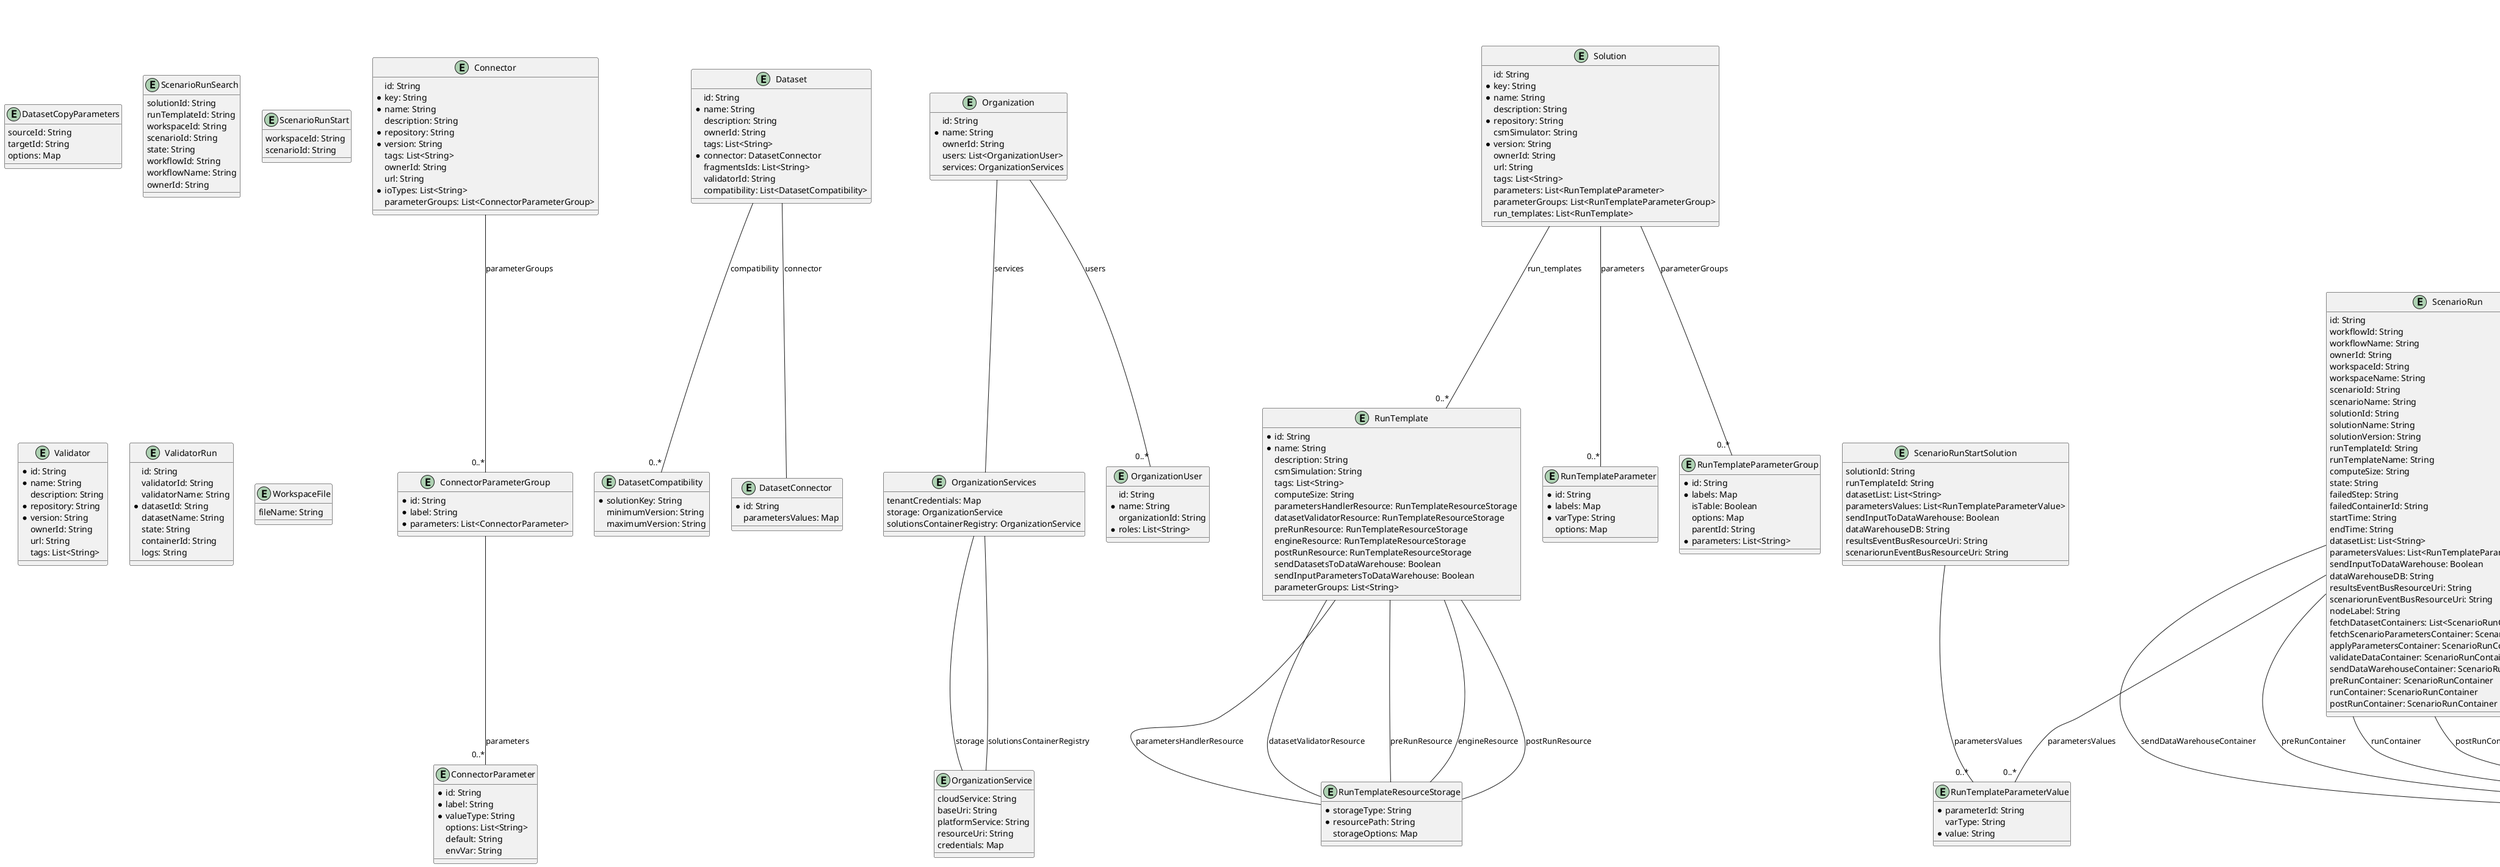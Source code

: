 @startuml

title Cosmo Tech Plaform API Schemas Diagram

entity Connector { 
    id: String
    * key: String
    * name: String
    description: String
    * repository: String
    * version: String
    tags: List<String>
    ownerId: String
    url: String
    * ioTypes: List<String>
    parameterGroups: List<ConnectorParameterGroup>
}

entity ConnectorParameter { 
    * id: String
    * label: String
    * valueType: String
    options: List<String>
    default: String
    envVar: String
}

entity ConnectorParameterGroup { 
    * id: String
    * label: String
    * parameters: List<ConnectorParameter>
}

entity Dataset { 
    id: String
    * name: String
    description: String
    ownerId: String
    tags: List<String>
    * connector: DatasetConnector
    fragmentsIds: List<String>
    validatorId: String
    compatibility: List<DatasetCompatibility>
}

entity DatasetCompatibility { 
    * solutionKey: String
    minimumVersion: String
    maximumVersion: String
}

entity DatasetConnector { 
    * id: String
    parametersValues: Map
}

entity DatasetCopyParameters { 
    sourceId: String
    targetId: String
    options: Map
}

entity Organization { 
    id: String
    * name: String
    ownerId: String
    users: List<OrganizationUser>
    services: OrganizationServices
}

entity OrganizationService { 
    cloudService: String
    baseUri: String
    platformService: String
    resourceUri: String
    credentials: Map
}

entity OrganizationServices { 
    tenantCredentials: Map
    storage: OrganizationService
    solutionsContainerRegistry: OrganizationService
}

entity OrganizationUser { 
    id: String
    * name: String
    organizationId: String
    * roles: List<String>
}

entity RunTemplate { 
    * id: String
    * name: String
    description: String
    csmSimulation: String
    tags: List<String>
    computeSize: String
    parametersHandlerResource: RunTemplateResourceStorage
    datasetValidatorResource: RunTemplateResourceStorage
    preRunResource: RunTemplateResourceStorage
    engineResource: RunTemplateResourceStorage
    postRunResource: RunTemplateResourceStorage
    sendDatasetsToDataWarehouse: Boolean
    sendInputParametersToDataWarehouse: Boolean
    parameterGroups: List<String>
}

entity RunTemplateParameter { 
    * id: String
    * labels: Map
    * varType: String
    options: Map
}

entity RunTemplateParameterGroup { 
    * id: String
    * labels: Map
    isTable: Boolean
    options: Map
    parentId: String
    * parameters: List<String>
}

entity RunTemplateParameterValue { 
    * parameterId: String
    varType: String
    * value: String
}

entity RunTemplateResourceStorage { 
    * storageType: String
    * resourcePath: String
    storageOptions: Map
}

entity Scenario { 
    id: String
    * name: String
    description: String
    tags: List<String>
    parentId: String
    ownerId: String
    solutionId: String
    runTemplateId: String
    users: List<ScenarioUser>
    state: String
    creationDate: String
    ownerName: String
    solutionName: String
    runTemplateName: String
    datasetList: List<String>
    parametersValues: List<ScenarioRunTemplateParameterValue>
}

entity ScenarioChangedParameterValue { 
    parameterId: String
    varType: String
    value: String
    comparedValue: String
}

entity ScenarioComparisonResult { 
    scenarioId: String
    comparedScenarioId: String
    changedValues: List<ScenarioChangedParameterValue>
}

entity ScenarioRun { 
    id: String
    workflowId: String
    workflowName: String
    ownerId: String
    workspaceId: String
    workspaceName: String
    scenarioId: String
    scenarioName: String
    solutionId: String
    solutionName: String
    solutionVersion: String
    runTemplateId: String
    runTemplateName: String
    computeSize: String
    state: String
    failedStep: String
    failedContainerId: String
    startTime: String
    endTime: String
    datasetList: List<String>
    parametersValues: List<RunTemplateParameterValue>
    sendInputToDataWarehouse: Boolean
    dataWarehouseDB: String
    resultsEventBusResourceUri: String
    scenariorunEventBusResourceUri: String
    nodeLabel: String
    fetchDatasetContainers: List<ScenarioRunContainer>
    fetchScenarioParametersContainer: ScenarioRunContainer
    applyParametersContainer: ScenarioRunContainer
    validateDataContainer: ScenarioRunContainer
    sendDataWarehouseContainer: ScenarioRunContainer
    preRunContainer: ScenarioRunContainer
    runContainer: ScenarioRunContainer
    postRunContainer: ScenarioRunContainer
}

entity ScenarioRunContainer { 
    id: String
    envVars: Map
    image: String
    runArgs: List<String>
}

entity ScenarioRunContainerLog { 
    timeGenerated: String
    entrySource: String
    logEntry: String
}

entity ScenarioRunContainerLogs { 
    container: ScenarioRunContainer
    computer: String
    logs: List<ScenarioRunContainerLog>
    textLog: String
}

entity ScenarioRunLogs { 
    scenariorunId: String
    options: ScenarioRunLogsOptions
    fetchDatasetLogs: List<ScenarioRunContainerLogs>
    fetchScenarioParametersLog: ScenarioRunContainerLogs
    applyParametersLogs: ScenarioRunContainerLogs
    validateDataLogs: ScenarioRunContainerLogs
    sendDataWarehouseLogs: ScenarioRunContainerLogs
    preRunLogs: ScenarioRunContainerLogs
    runLogs: ScenarioRunContainerLogs
    postRunLogs: ScenarioRunContainerLogs
}

entity ScenarioRunLogsOptions { 
    containerIds: List<String>
    plainText: Boolean
}

entity ScenarioRunSearch { 
    solutionId: String
    runTemplateId: String
    workspaceId: String
    scenarioId: String
    state: String
    workflowId: String
    workflowName: String
    ownerId: String
}

entity ScenarioRunStart { 
    workspaceId: String
    scenarioId: String
}

entity ScenarioRunStartContainers { 
    nodeLabel: String
    fetchDatasetContainers: List<ScenarioRunContainer>
    fetchScenarioParametersContainer: ScenarioRunContainer
    applyParametersContainer: ScenarioRunContainer
    validateDataContainer: ScenarioRunContainer
    sendDataWarehouseContainer: ScenarioRunContainer
    preRunContainer: ScenarioRunContainer
    runContainer: ScenarioRunContainer
    postRunContainer: ScenarioRunContainer
}

entity ScenarioRunStartSolution { 
    solutionId: String
    runTemplateId: String
    datasetList: List<String>
    parametersValues: List<RunTemplateParameterValue>
    sendInputToDataWarehouse: Boolean
    dataWarehouseDB: String
    resultsEventBusResourceUri: String
    scenariorunEventBusResourceUri: String
}

entity ScenarioRunTemplateParameterValue { 
    * parameterId: String
    varType: String
    * value: String
    isInherited: String
}

entity ScenarioUser { 
    * id: String
    name: String
    * roles: String
}

entity Solution { 
    id: String
    * key: String
    * name: String
    description: String
    * repository: String
    csmSimulator: String
    * version: String
    ownerId: String
    url: String
    tags: List<String>
    parameters: List<RunTemplateParameter>
    parameterGroups: List<RunTemplateParameterGroup>
    run_templates: List<RunTemplate>
}

entity User { 
    id: String
    * name: String
    * platformRoles: List<String>
    organizations: List<UserOrganization>
}

entity UserOrganization { 
    id: String
    name: String
    roles: List<String>
    workspaces: List<UserWorkspace>
}

entity UserWorkspace { 
    id: String
    name: String
    roles: List<String>
}

entity Validator { 
    * id: String
    * name: String
    description: String
    * repository: String
    * version: String
    ownerId: String
    url: String
    tags: List<String>
}

entity ValidatorRun { 
    id: String
    validatorId: String
    validatorName: String
    * datasetId: String
    datasetName: String
    state: String
    containerId: String
    logs: String
}

entity Workspace { 
    id: String
    * name: String
    description: String
    version: String
    tags: List<String>
    ownerId: String
    * solution: WorkspaceSolution
    users: List<WorkspaceUser>
    webApp: WorkspaceWebApp
    services: WorkspaceServices
    sendInputToDataWarehouse: Boolean
}

entity WorkspaceFile { 
    fileName: String
}

entity WorkspaceService { 
    cloudService: String
    baseUri: String
    platformService: String
    resourceUri: String
    credentials: Map
}

entity WorkspaceServices { 
    tenantCredentials: Map
    resultsEventBus: WorkspaceService
    scenariorunEventBus: WorkspaceService
    dataWarehouse: WorkspaceService
    storage: WorkspaceService
}

entity WorkspaceSolution { 
    * solutionId: String
    runTemplateFilter: List<String>
    defaultRunTemplateDataset: Map
}

entity WorkspaceUser { 
    * id: String
    name: String
    * roles: List<String>
}

entity WorkspaceWebApp { 
    * url: String
    iframes: Map
    options: Map
}


Connector -- "0..*" ConnectorParameterGroup : parameterGroups
Organization -- "0..*" OrganizationUser : users
Organization -- OrganizationServices : services
User -- "0..*" UserOrganization : organizations
ScenarioRunStartSolution -- "0..*" RunTemplateParameterValue : parametersValues
RunTemplate -- RunTemplateResourceStorage : parametersHandlerResource
RunTemplate -- RunTemplateResourceStorage : datasetValidatorResource
RunTemplate -- RunTemplateResourceStorage : preRunResource
RunTemplate -- RunTemplateResourceStorage : engineResource
RunTemplate -- RunTemplateResourceStorage : postRunResource
ScenarioRunContainerLogs -- ScenarioRunContainer : container
ScenarioRunContainerLogs -- "0..*" ScenarioRunContainerLog : logs
UserOrganization -- "0..*" UserWorkspace : workspaces
ScenarioRunLogs -- ScenarioRunLogsOptions : options
ScenarioRunLogs -- "0..*" ScenarioRunContainerLogs : fetchDatasetLogs
ScenarioRunLogs -- ScenarioRunContainerLogs : fetchScenarioParametersLog
ScenarioRunLogs -- ScenarioRunContainerLogs : applyParametersLogs
ScenarioRunLogs -- ScenarioRunContainerLogs : validateDataLogs
ScenarioRunLogs -- ScenarioRunContainerLogs : sendDataWarehouseLogs
ScenarioRunLogs -- ScenarioRunContainerLogs : preRunLogs
ScenarioRunLogs -- ScenarioRunContainerLogs : runLogs
ScenarioRunLogs -- ScenarioRunContainerLogs : postRunLogs
Solution -- "0..*" RunTemplateParameter : parameters
Solution -- "0..*" RunTemplateParameterGroup : parameterGroups
Solution -- "0..*" RunTemplate : run_templates
ScenarioComparisonResult -- "0..*" ScenarioChangedParameterValue : changedValues
Dataset -- DatasetConnector : connector
Dataset -- "0..*" DatasetCompatibility : compatibility
WorkspaceServices -- WorkspaceService : resultsEventBus
WorkspaceServices -- WorkspaceService : scenariorunEventBus
WorkspaceServices -- WorkspaceService : dataWarehouse
WorkspaceServices -- WorkspaceService : storage
ConnectorParameterGroup -- "0..*" ConnectorParameter : parameters
OrganizationServices -- OrganizationService : storage
OrganizationServices -- OrganizationService : solutionsContainerRegistry
Scenario -- "0..*" ScenarioUser : users
Scenario -- "0..*" ScenarioRunTemplateParameterValue : parametersValues
ScenarioRun -- "0..*" RunTemplateParameterValue : parametersValues
ScenarioRun -- "0..*" ScenarioRunContainer : fetchDatasetContainers
ScenarioRun -- ScenarioRunContainer : fetchScenarioParametersContainer
ScenarioRun -- ScenarioRunContainer : applyParametersContainer
ScenarioRun -- ScenarioRunContainer : validateDataContainer
ScenarioRun -- ScenarioRunContainer : sendDataWarehouseContainer
ScenarioRun -- ScenarioRunContainer : preRunContainer
ScenarioRun -- ScenarioRunContainer : runContainer
ScenarioRun -- ScenarioRunContainer : postRunContainer
ScenarioRunStartContainers -- "0..*" ScenarioRunContainer : fetchDatasetContainers
ScenarioRunStartContainers -- ScenarioRunContainer : fetchScenarioParametersContainer
ScenarioRunStartContainers -- ScenarioRunContainer : applyParametersContainer
ScenarioRunStartContainers -- ScenarioRunContainer : validateDataContainer
ScenarioRunStartContainers -- ScenarioRunContainer : sendDataWarehouseContainer
ScenarioRunStartContainers -- ScenarioRunContainer : preRunContainer
ScenarioRunStartContainers -- ScenarioRunContainer : runContainer
ScenarioRunStartContainers -- ScenarioRunContainer : postRunContainer
Workspace -- WorkspaceSolution : solution
Workspace -- "0..*" WorkspaceUser : users
Workspace -- WorkspaceWebApp : webApp
Workspace -- WorkspaceServices : services

@enduml